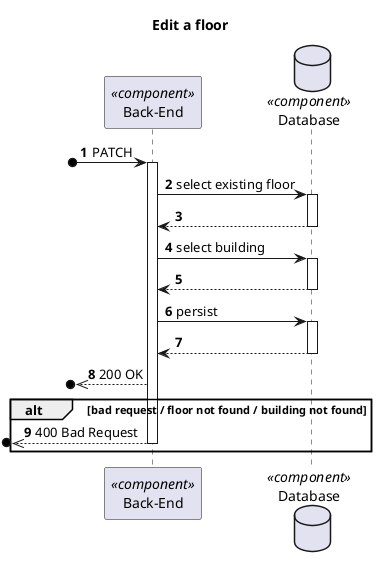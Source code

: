 @startuml Process View - Level 3

autonumber
skinparam packageStyle rect

title Edit a floor

participant "Back-End" as BE <<component>>
database "Database" as DB <<component>>

?o-> BE : PATCH

activate BE

BE -> DB : select existing floor
activate DB
DB --> BE
deactivate DB

BE -> DB : select building
activate DB
DB --> BE
deactivate DB

BE -> DB : persist
activate DB
DB --> BE
deactivate DB

?o<<-- BE : 200 OK

alt bad request / floor not found / building not found
?o<<-- BE : 400 Bad Request
deactivate BE
end

@enduml

